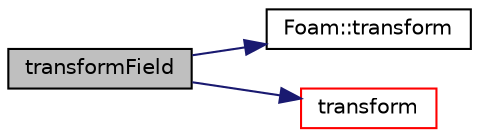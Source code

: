 digraph "transformField"
{
  bgcolor="transparent";
  edge [fontname="Helvetica",fontsize="10",labelfontname="Helvetica",labelfontsize="10"];
  node [fontname="Helvetica",fontsize="10",shape=record];
  rankdir="LR";
  Node910 [label="transformField",height=0.2,width=0.4,color="black", fillcolor="grey75", style="filled", fontcolor="black"];
  Node910 -> Node911 [color="midnightblue",fontsize="10",style="solid",fontname="Helvetica"];
  Node911 [label="Foam::transform",height=0.2,width=0.4,color="black",URL="$a21851.html#a919915170941701c1223291531ad010c"];
  Node910 -> Node912 [color="midnightblue",fontsize="10",style="solid",fontname="Helvetica"];
  Node912 [label="transform",height=0.2,width=0.4,color="red",URL="$a24165.html#a1a34cd1965f24045aa4375a653cb278c",tooltip="Transform the given field if has the specified element type. "];
}
